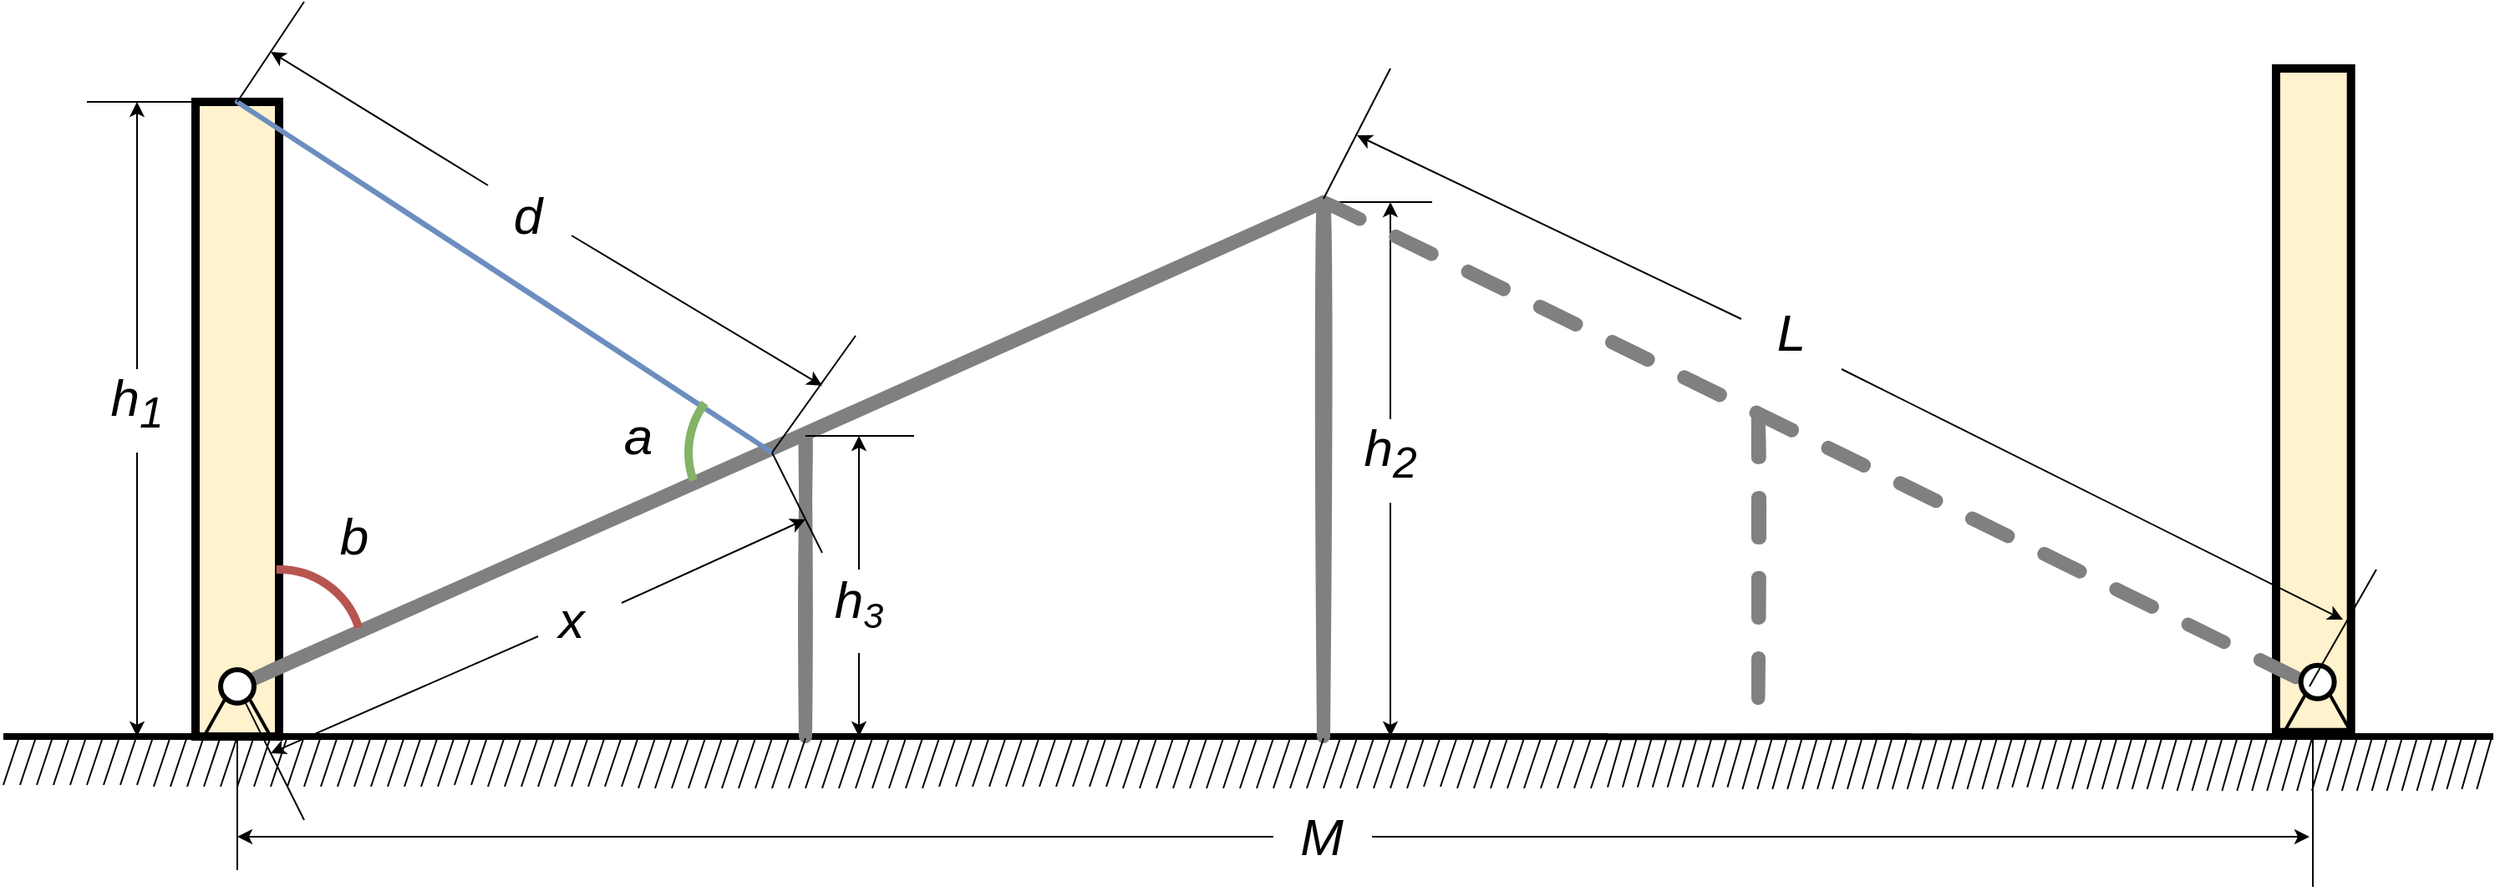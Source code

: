 <mxfile version="13.9.9" type="device"><diagram id="pwxEU2wuWw-PraNQW5fK" name="Page-1"><mxGraphModel dx="2370" dy="2197" grid="1" gridSize="10" guides="1" tooltips="1" connect="1" arrows="1" fold="1" page="1" pageScale="1" pageWidth="1169" pageHeight="827" math="0" shadow="0"><root><mxCell id="0"/><mxCell id="1" parent="0"/><mxCell id="VAo-hOGmI_ByHLq7UXzD-72" value="" style="rounded=0;whiteSpace=wrap;html=1;strokeWidth=5;fillColor=#FFF2CC;" parent="1" vertex="1"><mxGeometry x="165" y="20" width="50" height="380" as="geometry"/></mxCell><mxCell id="VAo-hOGmI_ByHLq7UXzD-3" value="" style="endArrow=none;html=1;strokeWidth=8;sketch=1;curved=1;fillColor=#f8cecc;strokeColor=#808080;" parent="1" source="VAo-hOGmI_ByHLq7UXzD-30" edge="1"><mxGeometry width="50" height="50" relative="1" as="geometry"><mxPoint x="220" y="640" as="sourcePoint"/><mxPoint x="840" y="80" as="targetPoint"/></mxGeometry></mxCell><mxCell id="VAo-hOGmI_ByHLq7UXzD-25" value="M" style="text;html=1;strokeColor=none;fillColor=none;align=center;verticalAlign=middle;whiteSpace=wrap;sketch=1;rounded=1;fontSize=31;fontStyle=2" parent="1" vertex="1"><mxGeometry x="819" y="450" width="40" height="20" as="geometry"/></mxCell><mxCell id="VAo-hOGmI_ByHLq7UXzD-30" value="" style="ellipse;whiteSpace=wrap;html=1;aspect=fixed;strokeWidth=3;" parent="1" vertex="1"><mxGeometry x="180" y="360" width="20" height="20" as="geometry"/></mxCell><mxCell id="VAo-hOGmI_ByHLq7UXzD-31" value="" style="endArrow=none;html=1;strokeWidth=4;" parent="1" edge="1"><mxGeometry x="140" y="360" width="50" height="50" as="geometry"><mxPoint x="50" y="400" as="sourcePoint"/><mxPoint x="1010" y="400" as="targetPoint"/></mxGeometry></mxCell><mxCell id="VAo-hOGmI_ByHLq7UXzD-32" value="" style="endArrow=none;html=1;strokeWidth=2;entryX=0;entryY=1;entryDx=0;entryDy=0;" parent="1" target="VAo-hOGmI_ByHLq7UXzD-30" edge="1"><mxGeometry x="140" y="360" width="50" height="50" as="geometry"><mxPoint x="170" y="400" as="sourcePoint"/><mxPoint x="350" y="410" as="targetPoint"/></mxGeometry></mxCell><mxCell id="VAo-hOGmI_ByHLq7UXzD-33" value="" style="endArrow=none;html=1;strokeWidth=2;entryX=1;entryY=1;entryDx=0;entryDy=0;" parent="1" target="VAo-hOGmI_ByHLq7UXzD-30" edge="1"><mxGeometry x="140" y="360" width="50" height="50" as="geometry"><mxPoint x="210" y="400" as="sourcePoint"/><mxPoint x="192.929" y="387.071" as="targetPoint"/></mxGeometry></mxCell><mxCell id="VAo-hOGmI_ByHLq7UXzD-69" value="" style="endArrow=none;html=1;strokeWidth=8;sketch=1;curved=1;fillColor=#f8cecc;strokeColor=#808080;" parent="1" edge="1"><mxGeometry width="50" height="50" relative="1" as="geometry"><mxPoint x="840" y="80" as="sourcePoint"/><mxPoint x="840" y="400" as="targetPoint"/></mxGeometry></mxCell><mxCell id="VAo-hOGmI_ByHLq7UXzD-71" value="" style="endArrow=none;html=1;strokeWidth=8;sketch=1;curved=1;fillColor=#f8cecc;strokeColor=#808080;" parent="1" edge="1"><mxGeometry width="50" height="50" relative="1" as="geometry"><mxPoint x="530" y="220" as="sourcePoint"/><mxPoint x="530" y="400" as="targetPoint"/></mxGeometry></mxCell><mxCell id="VAo-hOGmI_ByHLq7UXzD-74" value="" style="endArrow=none;html=1;strokeWidth=3;sketch=1;curved=1;fillColor=#dae8fc;strokeColor=#6c8ebf;exitX=0.5;exitY=0;exitDx=0;exitDy=0;" parent="1" source="VAo-hOGmI_ByHLq7UXzD-72" edge="1"><mxGeometry width="50" height="50" relative="1" as="geometry"><mxPoint x="230" y="-10" as="sourcePoint"/><mxPoint x="510" y="230" as="targetPoint"/></mxGeometry></mxCell><mxCell id="VAo-hOGmI_ByHLq7UXzD-106" value="" style="group" parent="1" vertex="1" connectable="0"><mxGeometry x="50" y="399" width="580" height="32" as="geometry"/></mxCell><mxCell id="VAo-hOGmI_ByHLq7UXzD-29" value="" style="endArrow=none;html=1;strokeWidth=1;" parent="VAo-hOGmI_ByHLq7UXzD-106" edge="1"><mxGeometry x="90" y="-39" width="50" height="50" as="geometry"><mxPoint x="170" y="31" as="sourcePoint"/><mxPoint x="180" y="1" as="targetPoint"/></mxGeometry></mxCell><mxCell id="VAo-hOGmI_ByHLq7UXzD-34" value="" style="endArrow=none;html=1;strokeWidth=1;" parent="VAo-hOGmI_ByHLq7UXzD-106" edge="1"><mxGeometry x="90" y="-39" width="50" height="50" as="geometry"><mxPoint x="160" y="31" as="sourcePoint"/><mxPoint x="170" y="1" as="targetPoint"/></mxGeometry></mxCell><mxCell id="VAo-hOGmI_ByHLq7UXzD-35" value="" style="endArrow=none;html=1;strokeWidth=1;" parent="VAo-hOGmI_ByHLq7UXzD-106" edge="1"><mxGeometry x="90" y="-39" width="50" height="50" as="geometry"><mxPoint x="150" y="31" as="sourcePoint"/><mxPoint x="160" y="1" as="targetPoint"/></mxGeometry></mxCell><mxCell id="VAo-hOGmI_ByHLq7UXzD-36" value="" style="endArrow=none;html=1;strokeWidth=1;" parent="VAo-hOGmI_ByHLq7UXzD-106" edge="1"><mxGeometry x="90" y="-39" width="50" height="50" as="geometry"><mxPoint x="140" y="31" as="sourcePoint"/><mxPoint x="150" y="1" as="targetPoint"/></mxGeometry></mxCell><mxCell id="VAo-hOGmI_ByHLq7UXzD-37" value="" style="endArrow=none;html=1;strokeWidth=1;" parent="VAo-hOGmI_ByHLq7UXzD-106" edge="1"><mxGeometry x="90" y="-39" width="50" height="50" as="geometry"><mxPoint x="130" y="31" as="sourcePoint"/><mxPoint x="140" y="1" as="targetPoint"/></mxGeometry></mxCell><mxCell id="VAo-hOGmI_ByHLq7UXzD-38" value="" style="endArrow=none;html=1;strokeWidth=1;" parent="VAo-hOGmI_ByHLq7UXzD-106" edge="1"><mxGeometry x="90" y="-39" width="50" height="50" as="geometry"><mxPoint x="120" y="31" as="sourcePoint"/><mxPoint x="130" y="1" as="targetPoint"/></mxGeometry></mxCell><mxCell id="VAo-hOGmI_ByHLq7UXzD-39" value="" style="endArrow=none;html=1;strokeWidth=1;" parent="VAo-hOGmI_ByHLq7UXzD-106" edge="1"><mxGeometry x="90" y="-39" width="50" height="50" as="geometry"><mxPoint x="110" y="31" as="sourcePoint"/><mxPoint x="120" y="1" as="targetPoint"/></mxGeometry></mxCell><mxCell id="VAo-hOGmI_ByHLq7UXzD-40" value="" style="endArrow=none;html=1;strokeWidth=1;" parent="VAo-hOGmI_ByHLq7UXzD-106" edge="1"><mxGeometry x="90" y="-39" width="50" height="50" as="geometry"><mxPoint x="100" y="31" as="sourcePoint"/><mxPoint x="110" y="1" as="targetPoint"/></mxGeometry></mxCell><mxCell id="VAo-hOGmI_ByHLq7UXzD-41" value="" style="endArrow=none;html=1;strokeWidth=1;" parent="VAo-hOGmI_ByHLq7UXzD-106" edge="1"><mxGeometry x="90" y="-39" width="50" height="50" as="geometry"><mxPoint x="90" y="31" as="sourcePoint"/><mxPoint x="100" y="1" as="targetPoint"/></mxGeometry></mxCell><mxCell id="VAo-hOGmI_ByHLq7UXzD-49" value="" style="endArrow=none;html=1;strokeWidth=1;" parent="VAo-hOGmI_ByHLq7UXzD-106" edge="1"><mxGeometry x="180" y="-39" width="50" height="50" as="geometry"><mxPoint x="260" y="31" as="sourcePoint"/><mxPoint x="270" y="1" as="targetPoint"/></mxGeometry></mxCell><mxCell id="VAo-hOGmI_ByHLq7UXzD-50" value="" style="endArrow=none;html=1;strokeWidth=1;" parent="VAo-hOGmI_ByHLq7UXzD-106" edge="1"><mxGeometry x="180" y="-39" width="50" height="50" as="geometry"><mxPoint x="250" y="31" as="sourcePoint"/><mxPoint x="260" y="1" as="targetPoint"/></mxGeometry></mxCell><mxCell id="VAo-hOGmI_ByHLq7UXzD-51" value="" style="endArrow=none;html=1;strokeWidth=1;" parent="VAo-hOGmI_ByHLq7UXzD-106" edge="1"><mxGeometry x="180" y="-39" width="50" height="50" as="geometry"><mxPoint x="240" y="31" as="sourcePoint"/><mxPoint x="250" y="1" as="targetPoint"/></mxGeometry></mxCell><mxCell id="VAo-hOGmI_ByHLq7UXzD-52" value="" style="endArrow=none;html=1;strokeWidth=1;" parent="VAo-hOGmI_ByHLq7UXzD-106" edge="1"><mxGeometry x="180" y="-39" width="50" height="50" as="geometry"><mxPoint x="230" y="31" as="sourcePoint"/><mxPoint x="240" y="1" as="targetPoint"/></mxGeometry></mxCell><mxCell id="VAo-hOGmI_ByHLq7UXzD-53" value="" style="endArrow=none;html=1;strokeWidth=1;" parent="VAo-hOGmI_ByHLq7UXzD-106" edge="1"><mxGeometry x="180" y="-39" width="50" height="50" as="geometry"><mxPoint x="220" y="31" as="sourcePoint"/><mxPoint x="230" y="1" as="targetPoint"/></mxGeometry></mxCell><mxCell id="VAo-hOGmI_ByHLq7UXzD-54" value="" style="endArrow=none;html=1;strokeWidth=1;" parent="VAo-hOGmI_ByHLq7UXzD-106" edge="1"><mxGeometry x="180" y="-39" width="50" height="50" as="geometry"><mxPoint x="210" y="31" as="sourcePoint"/><mxPoint x="220" y="1" as="targetPoint"/></mxGeometry></mxCell><mxCell id="VAo-hOGmI_ByHLq7UXzD-55" value="" style="endArrow=none;html=1;strokeWidth=1;" parent="VAo-hOGmI_ByHLq7UXzD-106" edge="1"><mxGeometry x="180" y="-39" width="50" height="50" as="geometry"><mxPoint x="200" y="31" as="sourcePoint"/><mxPoint x="210" y="1" as="targetPoint"/></mxGeometry></mxCell><mxCell id="VAo-hOGmI_ByHLq7UXzD-56" value="" style="endArrow=none;html=1;strokeWidth=1;" parent="VAo-hOGmI_ByHLq7UXzD-106" edge="1"><mxGeometry x="180" y="-39" width="50" height="50" as="geometry"><mxPoint x="190" y="31" as="sourcePoint"/><mxPoint x="200" y="1" as="targetPoint"/></mxGeometry></mxCell><mxCell id="VAo-hOGmI_ByHLq7UXzD-57" value="" style="endArrow=none;html=1;strokeWidth=1;" parent="VAo-hOGmI_ByHLq7UXzD-106" edge="1"><mxGeometry x="180" y="-39" width="50" height="50" as="geometry"><mxPoint x="180" y="31" as="sourcePoint"/><mxPoint x="190" y="1" as="targetPoint"/></mxGeometry></mxCell><mxCell id="VAo-hOGmI_ByHLq7UXzD-58" value="" style="endArrow=none;html=1;strokeWidth=1;" parent="VAo-hOGmI_ByHLq7UXzD-106" edge="1"><mxGeometry y="-40" width="50" height="50" as="geometry"><mxPoint x="80" y="30" as="sourcePoint"/><mxPoint x="90" as="targetPoint"/></mxGeometry></mxCell><mxCell id="VAo-hOGmI_ByHLq7UXzD-59" value="" style="endArrow=none;html=1;strokeWidth=1;" parent="VAo-hOGmI_ByHLq7UXzD-106" edge="1"><mxGeometry y="-40" width="50" height="50" as="geometry"><mxPoint x="70" y="30" as="sourcePoint"/><mxPoint x="80" as="targetPoint"/></mxGeometry></mxCell><mxCell id="VAo-hOGmI_ByHLq7UXzD-60" value="" style="endArrow=none;html=1;strokeWidth=1;" parent="VAo-hOGmI_ByHLq7UXzD-106" edge="1"><mxGeometry y="-40" width="50" height="50" as="geometry"><mxPoint x="60" y="30" as="sourcePoint"/><mxPoint x="70" as="targetPoint"/></mxGeometry></mxCell><mxCell id="VAo-hOGmI_ByHLq7UXzD-61" value="" style="endArrow=none;html=1;strokeWidth=1;" parent="VAo-hOGmI_ByHLq7UXzD-106" edge="1"><mxGeometry y="-40" width="50" height="50" as="geometry"><mxPoint x="50" y="30" as="sourcePoint"/><mxPoint x="60" as="targetPoint"/></mxGeometry></mxCell><mxCell id="VAo-hOGmI_ByHLq7UXzD-62" value="" style="endArrow=none;html=1;strokeWidth=1;" parent="VAo-hOGmI_ByHLq7UXzD-106" edge="1"><mxGeometry y="-40" width="50" height="50" as="geometry"><mxPoint x="40" y="30" as="sourcePoint"/><mxPoint x="50" as="targetPoint"/></mxGeometry></mxCell><mxCell id="VAo-hOGmI_ByHLq7UXzD-63" value="" style="endArrow=none;html=1;strokeWidth=1;" parent="VAo-hOGmI_ByHLq7UXzD-106" edge="1"><mxGeometry y="-40" width="50" height="50" as="geometry"><mxPoint x="30" y="30" as="sourcePoint"/><mxPoint x="40" as="targetPoint"/></mxGeometry></mxCell><mxCell id="VAo-hOGmI_ByHLq7UXzD-64" value="" style="endArrow=none;html=1;strokeWidth=1;" parent="VAo-hOGmI_ByHLq7UXzD-106" edge="1"><mxGeometry y="-40" width="50" height="50" as="geometry"><mxPoint x="20" y="30" as="sourcePoint"/><mxPoint x="30" as="targetPoint"/></mxGeometry></mxCell><mxCell id="VAo-hOGmI_ByHLq7UXzD-65" value="" style="endArrow=none;html=1;strokeWidth=1;" parent="VAo-hOGmI_ByHLq7UXzD-106" edge="1"><mxGeometry y="-40" width="50" height="50" as="geometry"><mxPoint x="10" y="30" as="sourcePoint"/><mxPoint x="20" as="targetPoint"/></mxGeometry></mxCell><mxCell id="VAo-hOGmI_ByHLq7UXzD-66" value="" style="endArrow=none;html=1;strokeWidth=1;" parent="VAo-hOGmI_ByHLq7UXzD-106" edge="1"><mxGeometry y="-40" width="50" height="50" as="geometry"><mxPoint y="30" as="sourcePoint"/><mxPoint x="10" as="targetPoint"/></mxGeometry></mxCell><mxCell id="VAo-hOGmI_ByHLq7UXzD-67" value="" style="endArrow=none;html=1;strokeWidth=1;" parent="VAo-hOGmI_ByHLq7UXzD-106" edge="1"><mxGeometry x="200" y="-40" width="50" height="50" as="geometry"><mxPoint x="280" y="30" as="sourcePoint"/><mxPoint x="290" as="targetPoint"/></mxGeometry></mxCell><mxCell id="VAo-hOGmI_ByHLq7UXzD-68" value="" style="endArrow=none;html=1;strokeWidth=1;" parent="VAo-hOGmI_ByHLq7UXzD-106" edge="1"><mxGeometry x="200" y="-40" width="50" height="50" as="geometry"><mxPoint x="270" y="30" as="sourcePoint"/><mxPoint x="280" as="targetPoint"/></mxGeometry></mxCell><mxCell id="VAo-hOGmI_ByHLq7UXzD-77" value="" style="endArrow=none;html=1;strokeWidth=1;" parent="VAo-hOGmI_ByHLq7UXzD-106" edge="1"><mxGeometry x="380" y="-38" width="50" height="50" as="geometry"><mxPoint x="460" y="32" as="sourcePoint"/><mxPoint x="470" y="2" as="targetPoint"/></mxGeometry></mxCell><mxCell id="VAo-hOGmI_ByHLq7UXzD-78" value="" style="endArrow=none;html=1;strokeWidth=1;" parent="VAo-hOGmI_ByHLq7UXzD-106" edge="1"><mxGeometry x="380" y="-38" width="50" height="50" as="geometry"><mxPoint x="450" y="32" as="sourcePoint"/><mxPoint x="460" y="2" as="targetPoint"/></mxGeometry></mxCell><mxCell id="VAo-hOGmI_ByHLq7UXzD-79" value="" style="endArrow=none;html=1;strokeWidth=1;" parent="VAo-hOGmI_ByHLq7UXzD-106" edge="1"><mxGeometry x="380" y="-38" width="50" height="50" as="geometry"><mxPoint x="440" y="32" as="sourcePoint"/><mxPoint x="450" y="2" as="targetPoint"/></mxGeometry></mxCell><mxCell id="VAo-hOGmI_ByHLq7UXzD-80" value="" style="endArrow=none;html=1;strokeWidth=1;" parent="VAo-hOGmI_ByHLq7UXzD-106" edge="1"><mxGeometry x="380" y="-38" width="50" height="50" as="geometry"><mxPoint x="430" y="32" as="sourcePoint"/><mxPoint x="440" y="2" as="targetPoint"/></mxGeometry></mxCell><mxCell id="VAo-hOGmI_ByHLq7UXzD-81" value="" style="endArrow=none;html=1;strokeWidth=1;" parent="VAo-hOGmI_ByHLq7UXzD-106" edge="1"><mxGeometry x="380" y="-38" width="50" height="50" as="geometry"><mxPoint x="420" y="32" as="sourcePoint"/><mxPoint x="430" y="2" as="targetPoint"/></mxGeometry></mxCell><mxCell id="VAo-hOGmI_ByHLq7UXzD-82" value="" style="endArrow=none;html=1;strokeWidth=1;" parent="VAo-hOGmI_ByHLq7UXzD-106" edge="1"><mxGeometry x="380" y="-38" width="50" height="50" as="geometry"><mxPoint x="410" y="32" as="sourcePoint"/><mxPoint x="420" y="2" as="targetPoint"/></mxGeometry></mxCell><mxCell id="VAo-hOGmI_ByHLq7UXzD-83" value="" style="endArrow=none;html=1;strokeWidth=1;" parent="VAo-hOGmI_ByHLq7UXzD-106" edge="1"><mxGeometry x="380" y="-38" width="50" height="50" as="geometry"><mxPoint x="400" y="32" as="sourcePoint"/><mxPoint x="410" y="2" as="targetPoint"/></mxGeometry></mxCell><mxCell id="VAo-hOGmI_ByHLq7UXzD-84" value="" style="endArrow=none;html=1;strokeWidth=1;" parent="VAo-hOGmI_ByHLq7UXzD-106" edge="1"><mxGeometry x="380" y="-38" width="50" height="50" as="geometry"><mxPoint x="390" y="32" as="sourcePoint"/><mxPoint x="400" y="2" as="targetPoint"/></mxGeometry></mxCell><mxCell id="VAo-hOGmI_ByHLq7UXzD-85" value="" style="endArrow=none;html=1;strokeWidth=1;" parent="VAo-hOGmI_ByHLq7UXzD-106" edge="1"><mxGeometry x="380" y="-38" width="50" height="50" as="geometry"><mxPoint x="380" y="32" as="sourcePoint"/><mxPoint x="390" y="2" as="targetPoint"/></mxGeometry></mxCell><mxCell id="VAo-hOGmI_ByHLq7UXzD-86" value="" style="endArrow=none;html=1;strokeWidth=1;" parent="VAo-hOGmI_ByHLq7UXzD-106" edge="1"><mxGeometry x="470" y="-38" width="50" height="50" as="geometry"><mxPoint x="550" y="32" as="sourcePoint"/><mxPoint x="560" y="2" as="targetPoint"/></mxGeometry></mxCell><mxCell id="VAo-hOGmI_ByHLq7UXzD-87" value="" style="endArrow=none;html=1;strokeWidth=1;" parent="VAo-hOGmI_ByHLq7UXzD-106" edge="1"><mxGeometry x="470" y="-38" width="50" height="50" as="geometry"><mxPoint x="540" y="32" as="sourcePoint"/><mxPoint x="550" y="2" as="targetPoint"/></mxGeometry></mxCell><mxCell id="VAo-hOGmI_ByHLq7UXzD-88" value="" style="endArrow=none;html=1;strokeWidth=1;" parent="VAo-hOGmI_ByHLq7UXzD-106" edge="1"><mxGeometry x="470" y="-38" width="50" height="50" as="geometry"><mxPoint x="530" y="32" as="sourcePoint"/><mxPoint x="540" y="2" as="targetPoint"/></mxGeometry></mxCell><mxCell id="VAo-hOGmI_ByHLq7UXzD-89" value="" style="endArrow=none;html=1;strokeWidth=1;" parent="VAo-hOGmI_ByHLq7UXzD-106" edge="1"><mxGeometry x="470" y="-38" width="50" height="50" as="geometry"><mxPoint x="520" y="32" as="sourcePoint"/><mxPoint x="530" y="2" as="targetPoint"/></mxGeometry></mxCell><mxCell id="VAo-hOGmI_ByHLq7UXzD-90" value="" style="endArrow=none;html=1;strokeWidth=1;" parent="VAo-hOGmI_ByHLq7UXzD-106" edge="1"><mxGeometry x="470" y="-38" width="50" height="50" as="geometry"><mxPoint x="510" y="32" as="sourcePoint"/><mxPoint x="520" y="2" as="targetPoint"/></mxGeometry></mxCell><mxCell id="VAo-hOGmI_ByHLq7UXzD-91" value="" style="endArrow=none;html=1;strokeWidth=1;" parent="VAo-hOGmI_ByHLq7UXzD-106" edge="1"><mxGeometry x="470" y="-38" width="50" height="50" as="geometry"><mxPoint x="500" y="32" as="sourcePoint"/><mxPoint x="510" y="2" as="targetPoint"/></mxGeometry></mxCell><mxCell id="VAo-hOGmI_ByHLq7UXzD-92" value="" style="endArrow=none;html=1;strokeWidth=1;" parent="VAo-hOGmI_ByHLq7UXzD-106" edge="1"><mxGeometry x="470" y="-38" width="50" height="50" as="geometry"><mxPoint x="490" y="32" as="sourcePoint"/><mxPoint x="500" y="2" as="targetPoint"/></mxGeometry></mxCell><mxCell id="VAo-hOGmI_ByHLq7UXzD-93" value="" style="endArrow=none;html=1;strokeWidth=1;" parent="VAo-hOGmI_ByHLq7UXzD-106" edge="1"><mxGeometry x="470" y="-38" width="50" height="50" as="geometry"><mxPoint x="480" y="32" as="sourcePoint"/><mxPoint x="490" y="2" as="targetPoint"/></mxGeometry></mxCell><mxCell id="VAo-hOGmI_ByHLq7UXzD-94" value="" style="endArrow=none;html=1;strokeWidth=1;" parent="VAo-hOGmI_ByHLq7UXzD-106" edge="1"><mxGeometry x="470" y="-38" width="50" height="50" as="geometry"><mxPoint x="470" y="32" as="sourcePoint"/><mxPoint x="480" y="2" as="targetPoint"/></mxGeometry></mxCell><mxCell id="VAo-hOGmI_ByHLq7UXzD-95" value="" style="endArrow=none;html=1;strokeWidth=1;" parent="VAo-hOGmI_ByHLq7UXzD-106" edge="1"><mxGeometry x="290" y="-39" width="50" height="50" as="geometry"><mxPoint x="370" y="31" as="sourcePoint"/><mxPoint x="380" y="1" as="targetPoint"/></mxGeometry></mxCell><mxCell id="VAo-hOGmI_ByHLq7UXzD-96" value="" style="endArrow=none;html=1;strokeWidth=1;" parent="VAo-hOGmI_ByHLq7UXzD-106" edge="1"><mxGeometry x="290" y="-39" width="50" height="50" as="geometry"><mxPoint x="360" y="31" as="sourcePoint"/><mxPoint x="370" y="1" as="targetPoint"/></mxGeometry></mxCell><mxCell id="VAo-hOGmI_ByHLq7UXzD-97" value="" style="endArrow=none;html=1;strokeWidth=1;" parent="VAo-hOGmI_ByHLq7UXzD-106" edge="1"><mxGeometry x="290" y="-39" width="50" height="50" as="geometry"><mxPoint x="350" y="31" as="sourcePoint"/><mxPoint x="360" y="1" as="targetPoint"/></mxGeometry></mxCell><mxCell id="VAo-hOGmI_ByHLq7UXzD-98" value="" style="endArrow=none;html=1;strokeWidth=1;" parent="VAo-hOGmI_ByHLq7UXzD-106" edge="1"><mxGeometry x="290" y="-39" width="50" height="50" as="geometry"><mxPoint x="340" y="31" as="sourcePoint"/><mxPoint x="350" y="1" as="targetPoint"/></mxGeometry></mxCell><mxCell id="VAo-hOGmI_ByHLq7UXzD-99" value="" style="endArrow=none;html=1;strokeWidth=1;" parent="VAo-hOGmI_ByHLq7UXzD-106" edge="1"><mxGeometry x="290" y="-39" width="50" height="50" as="geometry"><mxPoint x="330" y="31" as="sourcePoint"/><mxPoint x="340" y="1" as="targetPoint"/></mxGeometry></mxCell><mxCell id="VAo-hOGmI_ByHLq7UXzD-100" value="" style="endArrow=none;html=1;strokeWidth=1;" parent="VAo-hOGmI_ByHLq7UXzD-106" edge="1"><mxGeometry x="290" y="-39" width="50" height="50" as="geometry"><mxPoint x="320" y="31" as="sourcePoint"/><mxPoint x="330" y="1" as="targetPoint"/></mxGeometry></mxCell><mxCell id="VAo-hOGmI_ByHLq7UXzD-101" value="" style="endArrow=none;html=1;strokeWidth=1;" parent="VAo-hOGmI_ByHLq7UXzD-106" edge="1"><mxGeometry x="290" y="-39" width="50" height="50" as="geometry"><mxPoint x="310" y="31" as="sourcePoint"/><mxPoint x="320" y="1" as="targetPoint"/></mxGeometry></mxCell><mxCell id="VAo-hOGmI_ByHLq7UXzD-102" value="" style="endArrow=none;html=1;strokeWidth=1;" parent="VAo-hOGmI_ByHLq7UXzD-106" edge="1"><mxGeometry x="290" y="-39" width="50" height="50" as="geometry"><mxPoint x="300" y="31" as="sourcePoint"/><mxPoint x="310" y="1" as="targetPoint"/></mxGeometry></mxCell><mxCell id="VAo-hOGmI_ByHLq7UXzD-103" value="" style="endArrow=none;html=1;strokeWidth=1;" parent="VAo-hOGmI_ByHLq7UXzD-106" edge="1"><mxGeometry x="290" y="-39" width="50" height="50" as="geometry"><mxPoint x="290" y="31" as="sourcePoint"/><mxPoint x="300" y="1" as="targetPoint"/></mxGeometry></mxCell><mxCell id="VAo-hOGmI_ByHLq7UXzD-104" value="" style="endArrow=none;html=1;strokeWidth=1;" parent="VAo-hOGmI_ByHLq7UXzD-106" edge="1"><mxGeometry x="490" y="-39" width="50" height="50" as="geometry"><mxPoint x="570" y="31" as="sourcePoint"/><mxPoint x="580" y="1" as="targetPoint"/></mxGeometry></mxCell><mxCell id="VAo-hOGmI_ByHLq7UXzD-105" value="" style="endArrow=none;html=1;strokeWidth=1;" parent="VAo-hOGmI_ByHLq7UXzD-106" edge="1"><mxGeometry x="490" y="-39" width="50" height="50" as="geometry"><mxPoint x="560" y="31" as="sourcePoint"/><mxPoint x="570" y="1" as="targetPoint"/></mxGeometry></mxCell><mxCell id="VAo-hOGmI_ByHLq7UXzD-108" value="" style="endArrow=none;html=1;strokeWidth=1;" parent="1" edge="1"><mxGeometry x="720" y="361" width="50" height="50" as="geometry"><mxPoint x="800" y="431" as="sourcePoint"/><mxPoint x="810" y="401" as="targetPoint"/></mxGeometry></mxCell><mxCell id="VAo-hOGmI_ByHLq7UXzD-109" value="" style="endArrow=none;html=1;strokeWidth=1;" parent="1" edge="1"><mxGeometry x="720" y="361" width="50" height="50" as="geometry"><mxPoint x="790" y="431" as="sourcePoint"/><mxPoint x="800" y="401" as="targetPoint"/></mxGeometry></mxCell><mxCell id="VAo-hOGmI_ByHLq7UXzD-110" value="" style="endArrow=none;html=1;strokeWidth=1;" parent="1" edge="1"><mxGeometry x="720" y="361" width="50" height="50" as="geometry"><mxPoint x="780" y="431" as="sourcePoint"/><mxPoint x="790" y="401" as="targetPoint"/></mxGeometry></mxCell><mxCell id="VAo-hOGmI_ByHLq7UXzD-111" value="" style="endArrow=none;html=1;strokeWidth=1;" parent="1" edge="1"><mxGeometry x="720" y="361" width="50" height="50" as="geometry"><mxPoint x="770" y="431" as="sourcePoint"/><mxPoint x="780" y="401" as="targetPoint"/></mxGeometry></mxCell><mxCell id="VAo-hOGmI_ByHLq7UXzD-112" value="" style="endArrow=none;html=1;strokeWidth=1;" parent="1" edge="1"><mxGeometry x="720" y="361" width="50" height="50" as="geometry"><mxPoint x="760" y="431" as="sourcePoint"/><mxPoint x="770" y="401" as="targetPoint"/></mxGeometry></mxCell><mxCell id="VAo-hOGmI_ByHLq7UXzD-113" value="" style="endArrow=none;html=1;strokeWidth=1;" parent="1" edge="1"><mxGeometry x="720" y="361" width="50" height="50" as="geometry"><mxPoint x="750" y="431" as="sourcePoint"/><mxPoint x="760" y="401" as="targetPoint"/></mxGeometry></mxCell><mxCell id="VAo-hOGmI_ByHLq7UXzD-114" value="" style="endArrow=none;html=1;strokeWidth=1;" parent="1" edge="1"><mxGeometry x="720" y="361" width="50" height="50" as="geometry"><mxPoint x="740" y="431" as="sourcePoint"/><mxPoint x="750" y="401" as="targetPoint"/></mxGeometry></mxCell><mxCell id="VAo-hOGmI_ByHLq7UXzD-115" value="" style="endArrow=none;html=1;strokeWidth=1;" parent="1" edge="1"><mxGeometry x="720" y="361" width="50" height="50" as="geometry"><mxPoint x="730" y="431" as="sourcePoint"/><mxPoint x="740" y="401" as="targetPoint"/></mxGeometry></mxCell><mxCell id="VAo-hOGmI_ByHLq7UXzD-116" value="" style="endArrow=none;html=1;strokeWidth=1;" parent="1" edge="1"><mxGeometry x="720" y="361" width="50" height="50" as="geometry"><mxPoint x="720" y="431" as="sourcePoint"/><mxPoint x="730" y="401" as="targetPoint"/></mxGeometry></mxCell><mxCell id="VAo-hOGmI_ByHLq7UXzD-117" value="" style="endArrow=none;html=1;strokeWidth=1;" parent="1" edge="1"><mxGeometry x="810" y="361" width="50" height="50" as="geometry"><mxPoint x="890" y="431" as="sourcePoint"/><mxPoint x="900" y="401" as="targetPoint"/></mxGeometry></mxCell><mxCell id="VAo-hOGmI_ByHLq7UXzD-118" value="" style="endArrow=none;html=1;strokeWidth=1;" parent="1" edge="1"><mxGeometry x="810" y="361" width="50" height="50" as="geometry"><mxPoint x="880" y="431" as="sourcePoint"/><mxPoint x="890" y="401" as="targetPoint"/></mxGeometry></mxCell><mxCell id="VAo-hOGmI_ByHLq7UXzD-119" value="" style="endArrow=none;html=1;strokeWidth=1;" parent="1" edge="1"><mxGeometry x="810" y="361" width="50" height="50" as="geometry"><mxPoint x="870" y="431" as="sourcePoint"/><mxPoint x="880" y="401" as="targetPoint"/></mxGeometry></mxCell><mxCell id="VAo-hOGmI_ByHLq7UXzD-120" value="" style="endArrow=none;html=1;strokeWidth=1;" parent="1" edge="1"><mxGeometry x="810" y="361" width="50" height="50" as="geometry"><mxPoint x="860" y="431" as="sourcePoint"/><mxPoint x="870" y="401" as="targetPoint"/></mxGeometry></mxCell><mxCell id="VAo-hOGmI_ByHLq7UXzD-121" value="" style="endArrow=none;html=1;strokeWidth=1;" parent="1" edge="1"><mxGeometry x="810" y="361" width="50" height="50" as="geometry"><mxPoint x="850" y="431" as="sourcePoint"/><mxPoint x="860" y="401" as="targetPoint"/></mxGeometry></mxCell><mxCell id="VAo-hOGmI_ByHLq7UXzD-122" value="" style="endArrow=none;html=1;strokeWidth=1;" parent="1" edge="1"><mxGeometry x="810" y="361" width="50" height="50" as="geometry"><mxPoint x="840" y="431" as="sourcePoint"/><mxPoint x="850" y="401" as="targetPoint"/></mxGeometry></mxCell><mxCell id="VAo-hOGmI_ByHLq7UXzD-123" value="" style="endArrow=none;html=1;strokeWidth=1;" parent="1" edge="1"><mxGeometry x="810" y="361" width="50" height="50" as="geometry"><mxPoint x="830" y="431" as="sourcePoint"/><mxPoint x="840" y="401" as="targetPoint"/></mxGeometry></mxCell><mxCell id="VAo-hOGmI_ByHLq7UXzD-124" value="" style="endArrow=none;html=1;strokeWidth=1;" parent="1" edge="1"><mxGeometry x="810" y="361" width="50" height="50" as="geometry"><mxPoint x="820" y="431" as="sourcePoint"/><mxPoint x="830" y="401" as="targetPoint"/></mxGeometry></mxCell><mxCell id="VAo-hOGmI_ByHLq7UXzD-125" value="" style="endArrow=none;html=1;strokeWidth=1;" parent="1" edge="1"><mxGeometry x="810" y="361" width="50" height="50" as="geometry"><mxPoint x="810" y="431" as="sourcePoint"/><mxPoint x="820" y="401" as="targetPoint"/></mxGeometry></mxCell><mxCell id="VAo-hOGmI_ByHLq7UXzD-126" value="" style="endArrow=none;html=1;strokeWidth=1;" parent="1" edge="1"><mxGeometry x="630" y="360" width="50" height="50" as="geometry"><mxPoint x="710" y="430" as="sourcePoint"/><mxPoint x="720" y="400" as="targetPoint"/></mxGeometry></mxCell><mxCell id="VAo-hOGmI_ByHLq7UXzD-127" value="" style="endArrow=none;html=1;strokeWidth=1;" parent="1" edge="1"><mxGeometry x="630" y="360" width="50" height="50" as="geometry"><mxPoint x="700" y="430" as="sourcePoint"/><mxPoint x="710" y="400" as="targetPoint"/></mxGeometry></mxCell><mxCell id="VAo-hOGmI_ByHLq7UXzD-128" value="" style="endArrow=none;html=1;strokeWidth=1;" parent="1" edge="1"><mxGeometry x="630" y="360" width="50" height="50" as="geometry"><mxPoint x="690" y="430" as="sourcePoint"/><mxPoint x="700" y="400" as="targetPoint"/></mxGeometry></mxCell><mxCell id="VAo-hOGmI_ByHLq7UXzD-129" value="" style="endArrow=none;html=1;strokeWidth=1;" parent="1" edge="1"><mxGeometry x="630" y="360" width="50" height="50" as="geometry"><mxPoint x="680" y="430" as="sourcePoint"/><mxPoint x="690" y="400" as="targetPoint"/></mxGeometry></mxCell><mxCell id="VAo-hOGmI_ByHLq7UXzD-130" value="" style="endArrow=none;html=1;strokeWidth=1;" parent="1" edge="1"><mxGeometry x="630" y="360" width="50" height="50" as="geometry"><mxPoint x="670" y="430" as="sourcePoint"/><mxPoint x="680" y="400" as="targetPoint"/></mxGeometry></mxCell><mxCell id="VAo-hOGmI_ByHLq7UXzD-131" value="" style="endArrow=none;html=1;strokeWidth=1;" parent="1" edge="1"><mxGeometry x="630" y="360" width="50" height="50" as="geometry"><mxPoint x="660" y="430" as="sourcePoint"/><mxPoint x="670" y="400" as="targetPoint"/></mxGeometry></mxCell><mxCell id="VAo-hOGmI_ByHLq7UXzD-132" value="" style="endArrow=none;html=1;strokeWidth=1;" parent="1" edge="1"><mxGeometry x="630" y="360" width="50" height="50" as="geometry"><mxPoint x="650" y="430" as="sourcePoint"/><mxPoint x="660" y="400" as="targetPoint"/></mxGeometry></mxCell><mxCell id="VAo-hOGmI_ByHLq7UXzD-133" value="" style="endArrow=none;html=1;strokeWidth=1;" parent="1" edge="1"><mxGeometry x="630" y="360" width="50" height="50" as="geometry"><mxPoint x="640" y="430" as="sourcePoint"/><mxPoint x="650" y="400" as="targetPoint"/></mxGeometry></mxCell><mxCell id="VAo-hOGmI_ByHLq7UXzD-134" value="" style="endArrow=none;html=1;strokeWidth=1;" parent="1" edge="1"><mxGeometry x="630" y="360" width="50" height="50" as="geometry"><mxPoint x="630" y="430" as="sourcePoint"/><mxPoint x="640" y="400" as="targetPoint"/></mxGeometry></mxCell><mxCell id="VAo-hOGmI_ByHLq7UXzD-135" value="" style="endArrow=none;html=1;strokeWidth=1;" parent="1" edge="1"><mxGeometry x="830" y="360" width="50" height="50" as="geometry"><mxPoint x="910" y="430" as="sourcePoint"/><mxPoint x="920" y="400" as="targetPoint"/></mxGeometry></mxCell><mxCell id="VAo-hOGmI_ByHLq7UXzD-136" value="" style="endArrow=none;html=1;strokeWidth=1;" parent="1" edge="1"><mxGeometry x="830" y="360" width="50" height="50" as="geometry"><mxPoint x="900" y="430" as="sourcePoint"/><mxPoint x="910" y="400" as="targetPoint"/></mxGeometry></mxCell><mxCell id="VAo-hOGmI_ByHLq7UXzD-155" value="" style="endArrow=none;html=1;strokeWidth=1;" parent="1" edge="1"><mxGeometry x="920" y="361" width="50" height="50" as="geometry"><mxPoint x="1000" y="431" as="sourcePoint"/><mxPoint x="1010" y="401" as="targetPoint"/></mxGeometry></mxCell><mxCell id="VAo-hOGmI_ByHLq7UXzD-156" value="" style="endArrow=none;html=1;strokeWidth=1;" parent="1" edge="1"><mxGeometry x="920" y="361" width="50" height="50" as="geometry"><mxPoint x="990" y="431" as="sourcePoint"/><mxPoint x="1000" y="401" as="targetPoint"/></mxGeometry></mxCell><mxCell id="VAo-hOGmI_ByHLq7UXzD-157" value="" style="endArrow=none;html=1;strokeWidth=1;" parent="1" edge="1"><mxGeometry x="920" y="361" width="50" height="50" as="geometry"><mxPoint x="980" y="431" as="sourcePoint"/><mxPoint x="990" y="401" as="targetPoint"/></mxGeometry></mxCell><mxCell id="VAo-hOGmI_ByHLq7UXzD-158" value="" style="endArrow=none;html=1;strokeWidth=1;" parent="1" edge="1"><mxGeometry x="920" y="361" width="50" height="50" as="geometry"><mxPoint x="970" y="431" as="sourcePoint"/><mxPoint x="980" y="401" as="targetPoint"/></mxGeometry></mxCell><mxCell id="VAo-hOGmI_ByHLq7UXzD-159" value="" style="endArrow=none;html=1;strokeWidth=1;" parent="1" edge="1"><mxGeometry x="920" y="361" width="50" height="50" as="geometry"><mxPoint x="960" y="431" as="sourcePoint"/><mxPoint x="970" y="401" as="targetPoint"/></mxGeometry></mxCell><mxCell id="VAo-hOGmI_ByHLq7UXzD-160" value="" style="endArrow=none;html=1;strokeWidth=1;" parent="1" edge="1"><mxGeometry x="920" y="361" width="50" height="50" as="geometry"><mxPoint x="950" y="431" as="sourcePoint"/><mxPoint x="960" y="401" as="targetPoint"/></mxGeometry></mxCell><mxCell id="VAo-hOGmI_ByHLq7UXzD-161" value="" style="endArrow=none;html=1;strokeWidth=1;" parent="1" edge="1"><mxGeometry x="920" y="361" width="50" height="50" as="geometry"><mxPoint x="940" y="431" as="sourcePoint"/><mxPoint x="950" y="401" as="targetPoint"/></mxGeometry></mxCell><mxCell id="VAo-hOGmI_ByHLq7UXzD-162" value="" style="endArrow=none;html=1;strokeWidth=1;" parent="1" edge="1"><mxGeometry x="920" y="361" width="50" height="50" as="geometry"><mxPoint x="930" y="431" as="sourcePoint"/><mxPoint x="940" y="401" as="targetPoint"/></mxGeometry></mxCell><mxCell id="VAo-hOGmI_ByHLq7UXzD-163" value="" style="endArrow=none;html=1;strokeWidth=1;" parent="1" edge="1"><mxGeometry x="920" y="361" width="50" height="50" as="geometry"><mxPoint x="920" y="431" as="sourcePoint"/><mxPoint x="930" y="401" as="targetPoint"/></mxGeometry></mxCell><mxCell id="VAo-hOGmI_ByHLq7UXzD-166" value="" style="verticalLabelPosition=bottom;verticalAlign=top;html=1;shape=mxgraph.basic.arc;startAngle=0.696;endAngle=0.851;strokeWidth=5;fillColor=#d5e8d4;strokeColor=#82b366;" parent="1" vertex="1"><mxGeometry x="460" y="180" width="100" height="100" as="geometry"/></mxCell><mxCell id="VAo-hOGmI_ByHLq7UXzD-167" value="" style="verticalLabelPosition=bottom;verticalAlign=top;html=1;shape=mxgraph.basic.arc;startAngle=0.495;endAngle=0.701;strokeWidth=5;rotation=-180;strokeColor=#b85450;fillColor=#f8cecc;" parent="1" vertex="1"><mxGeometry x="165" y="300" width="100" height="100" as="geometry"/></mxCell><mxCell id="VAo-hOGmI_ByHLq7UXzD-168" value="" style="endArrow=none;html=1;strokeWidth=1;exitX=0;exitY=0;exitDx=0;exitDy=0;" parent="1" source="VAo-hOGmI_ByHLq7UXzD-72" edge="1"><mxGeometry width="50" height="50" relative="1" as="geometry"><mxPoint x="420" y="230" as="sourcePoint"/><mxPoint x="100" y="20" as="targetPoint"/></mxGeometry></mxCell><mxCell id="VAo-hOGmI_ByHLq7UXzD-169" value="" style="endArrow=none;html=1;strokeWidth=1;exitX=0;exitY=0;exitDx=0;exitDy=0;" parent="1" edge="1"><mxGeometry width="50" height="50" relative="1" as="geometry"><mxPoint x="905" y="80.0" as="sourcePoint"/><mxPoint x="840" y="80" as="targetPoint"/></mxGeometry></mxCell><mxCell id="VAo-hOGmI_ByHLq7UXzD-170" value="" style="endArrow=classic;html=1;strokeWidth=1;" parent="1" edge="1"><mxGeometry width="50" height="50" relative="1" as="geometry"><mxPoint x="130" y="180" as="sourcePoint"/><mxPoint x="130" y="20" as="targetPoint"/></mxGeometry></mxCell><mxCell id="VAo-hOGmI_ByHLq7UXzD-171" value="" style="endArrow=classic;html=1;strokeWidth=1;" parent="1" edge="1"><mxGeometry width="50" height="50" relative="1" as="geometry"><mxPoint x="130" y="230" as="sourcePoint"/><mxPoint x="130" y="400" as="targetPoint"/></mxGeometry></mxCell><mxCell id="VAo-hOGmI_ByHLq7UXzD-172" value="" style="endArrow=classic;html=1;strokeWidth=1;" parent="1" edge="1"><mxGeometry width="50" height="50" relative="1" as="geometry"><mxPoint x="880" y="210" as="sourcePoint"/><mxPoint x="880" y="80" as="targetPoint"/></mxGeometry></mxCell><mxCell id="VAo-hOGmI_ByHLq7UXzD-173" value="" style="endArrow=classic;html=1;strokeWidth=1;" parent="1" edge="1"><mxGeometry width="50" height="50" relative="1" as="geometry"><mxPoint x="880" y="260" as="sourcePoint"/><mxPoint x="880" y="400" as="targetPoint"/></mxGeometry></mxCell><mxCell id="VAo-hOGmI_ByHLq7UXzD-174" value="" style="endArrow=none;html=1;strokeWidth=1;" parent="1" edge="1"><mxGeometry width="50" height="50" relative="1" as="geometry"><mxPoint x="190" y="20" as="sourcePoint"/><mxPoint x="230" y="-40" as="targetPoint"/></mxGeometry></mxCell><mxCell id="VAo-hOGmI_ByHLq7UXzD-175" value="" style="endArrow=none;html=1;strokeWidth=1;" parent="1" edge="1"><mxGeometry width="50" height="50" relative="1" as="geometry"><mxPoint x="510" y="230.0" as="sourcePoint"/><mxPoint x="560" y="160" as="targetPoint"/></mxGeometry></mxCell><mxCell id="VAo-hOGmI_ByHLq7UXzD-176" value="" style="endArrow=classic;html=1;strokeWidth=1;" parent="1" edge="1"><mxGeometry width="50" height="50" relative="1" as="geometry"><mxPoint x="340" y="70" as="sourcePoint"/><mxPoint x="210" y="-10" as="targetPoint"/></mxGeometry></mxCell><mxCell id="VAo-hOGmI_ByHLq7UXzD-177" value="" style="endArrow=classic;html=1;strokeWidth=1;" parent="1" edge="1"><mxGeometry width="50" height="50" relative="1" as="geometry"><mxPoint x="390" y="100" as="sourcePoint"/><mxPoint x="540" y="190" as="targetPoint"/></mxGeometry></mxCell><mxCell id="VAo-hOGmI_ByHLq7UXzD-178" value="" style="endArrow=none;html=1;strokeWidth=1;" parent="1" edge="1"><mxGeometry width="50" height="50" relative="1" as="geometry"><mxPoint x="190" y="400" as="sourcePoint"/><mxPoint x="190" y="480" as="targetPoint"/></mxGeometry></mxCell><mxCell id="VAo-hOGmI_ByHLq7UXzD-179" value="" style="endArrow=none;html=1;strokeWidth=1;" parent="1" edge="1"><mxGeometry width="50" height="50" relative="1" as="geometry"><mxPoint x="1432.01" y="400.0" as="sourcePoint"/><mxPoint x="1432.01" y="490" as="targetPoint"/></mxGeometry></mxCell><mxCell id="VAo-hOGmI_ByHLq7UXzD-180" value="" style="endArrow=classic;html=1;strokeWidth=1;" parent="1" edge="1"><mxGeometry width="50" height="50" relative="1" as="geometry"><mxPoint x="869" y="460" as="sourcePoint"/><mxPoint x="1430" y="460" as="targetPoint"/></mxGeometry></mxCell><mxCell id="VAo-hOGmI_ByHLq7UXzD-181" value="" style="endArrow=classic;html=1;strokeWidth=1;" parent="1" edge="1"><mxGeometry width="50" height="50" relative="1" as="geometry"><mxPoint x="810" y="460" as="sourcePoint"/><mxPoint x="190" y="460" as="targetPoint"/></mxGeometry></mxCell><mxCell id="VAo-hOGmI_ByHLq7UXzD-182" value="" style="endArrow=none;html=1;strokeWidth=1;" parent="1" target="VAo-hOGmI_ByHLq7UXzD-30" edge="1"><mxGeometry width="50" height="50" relative="1" as="geometry"><mxPoint x="230" y="450" as="sourcePoint"/><mxPoint x="240" y="-30" as="targetPoint"/></mxGeometry></mxCell><mxCell id="VAo-hOGmI_ByHLq7UXzD-183" value="" style="endArrow=none;html=1;strokeWidth=1;" parent="1" edge="1"><mxGeometry width="50" height="50" relative="1" as="geometry"><mxPoint x="540" y="290" as="sourcePoint"/><mxPoint x="509.997" y="229.995" as="targetPoint"/></mxGeometry></mxCell><mxCell id="VAo-hOGmI_ByHLq7UXzD-184" value="" style="endArrow=classic;html=1;strokeWidth=1;" parent="1" edge="1"><mxGeometry width="50" height="50" relative="1" as="geometry"><mxPoint x="420" y="320" as="sourcePoint"/><mxPoint x="530" y="270" as="targetPoint"/></mxGeometry></mxCell><mxCell id="VAo-hOGmI_ByHLq7UXzD-185" value="" style="endArrow=classic;html=1;strokeWidth=1;" parent="1" edge="1"><mxGeometry width="50" height="50" relative="1" as="geometry"><mxPoint x="370" y="340" as="sourcePoint"/><mxPoint x="210" y="410" as="targetPoint"/></mxGeometry></mxCell><mxCell id="VAo-hOGmI_ByHLq7UXzD-186" value="&lt;span style=&quot;font-size: 31px&quot;&gt;h&lt;sub&gt;1&lt;/sub&gt;&lt;/span&gt;" style="text;html=1;strokeColor=none;fillColor=none;align=center;verticalAlign=middle;whiteSpace=wrap;sketch=1;rounded=1;fontStyle=2;fontSize=31;" parent="1" vertex="1"><mxGeometry x="110" y="190" width="40" height="20" as="geometry"/></mxCell><mxCell id="VAo-hOGmI_ByHLq7UXzD-187" value="d" style="text;html=1;strokeColor=none;fillColor=none;align=center;verticalAlign=middle;whiteSpace=wrap;sketch=1;rounded=1;fontStyle=2;fontSize=31;" parent="1" vertex="1"><mxGeometry x="344" y="78" width="40" height="20" as="geometry"/></mxCell><mxCell id="VAo-hOGmI_ByHLq7UXzD-188" value="&lt;span style=&quot;font-size: 31px;&quot;&gt;x&lt;/span&gt;" style="text;html=1;strokeColor=none;fillColor=none;align=center;verticalAlign=middle;whiteSpace=wrap;sketch=1;rounded=1;fontStyle=2;fontSize=31;" parent="1" vertex="1"><mxGeometry x="370" y="320" width="40" height="20" as="geometry"/></mxCell><mxCell id="VAo-hOGmI_ByHLq7UXzD-189" value="h&lt;sub&gt;2&lt;/sub&gt;" style="text;html=1;strokeColor=none;fillColor=none;align=center;verticalAlign=middle;whiteSpace=wrap;sketch=1;rounded=1;fontSize=31;fontStyle=2" parent="1" vertex="1"><mxGeometry x="860" y="220" width="40" height="20" as="geometry"/></mxCell><mxCell id="VAo-hOGmI_ByHLq7UXzD-190" value="&lt;span style=&quot;font-size: 31px;&quot;&gt;a&lt;/span&gt;" style="text;html=1;strokeColor=none;fillColor=none;align=center;verticalAlign=middle;whiteSpace=wrap;sketch=1;rounded=1;fontStyle=2;fontSize=31;" parent="1" vertex="1"><mxGeometry x="410" y="210" width="40" height="20" as="geometry"/></mxCell><mxCell id="VAo-hOGmI_ByHLq7UXzD-191" value="&lt;span style=&quot;font-size: 31px;&quot;&gt;b&lt;/span&gt;" style="text;html=1;align=center;verticalAlign=middle;whiteSpace=wrap;sketch=1;rounded=1;fontSize=31;fontStyle=2" parent="1" vertex="1"><mxGeometry x="240" y="270" width="40" height="20" as="geometry"/></mxCell><mxCell id="VAo-hOGmI_ByHLq7UXzD-192" value="" style="endArrow=none;html=1;strokeWidth=1;exitX=0;exitY=0;exitDx=0;exitDy=0;" parent="1" edge="1"><mxGeometry width="50" height="50" relative="1" as="geometry"><mxPoint x="595" y="220.0" as="sourcePoint"/><mxPoint x="530" y="220" as="targetPoint"/></mxGeometry></mxCell><mxCell id="VAo-hOGmI_ByHLq7UXzD-193" value="" style="endArrow=classic;html=1;strokeWidth=1;" parent="1" edge="1"><mxGeometry width="50" height="50" relative="1" as="geometry"><mxPoint x="562" y="300" as="sourcePoint"/><mxPoint x="562" y="220" as="targetPoint"/></mxGeometry></mxCell><mxCell id="VAo-hOGmI_ByHLq7UXzD-194" value="" style="endArrow=classic;html=1;strokeWidth=1;" parent="1" edge="1"><mxGeometry width="50" height="50" relative="1" as="geometry"><mxPoint x="562" y="350" as="sourcePoint"/><mxPoint x="562" y="400" as="targetPoint"/></mxGeometry></mxCell><mxCell id="VAo-hOGmI_ByHLq7UXzD-195" value="h&lt;span style=&quot;font-size: 25.833px&quot;&gt;&lt;sub&gt;3&lt;/sub&gt;&lt;/span&gt;" style="text;html=1;strokeColor=none;fillColor=none;align=center;verticalAlign=middle;whiteSpace=wrap;sketch=1;rounded=1;fontSize=31;fontStyle=2" parent="1" vertex="1"><mxGeometry x="542" y="310" width="40" height="20" as="geometry"/></mxCell><mxCell id="VAo-hOGmI_ByHLq7UXzD-196" value="" style="rounded=0;whiteSpace=wrap;html=1;strokeWidth=5;fillColor=#FFF2CC;" parent="1" vertex="1"><mxGeometry x="1410.003" y="0.0" width="44.841" height="397.356" as="geometry"/></mxCell><mxCell id="VAo-hOGmI_ByHLq7UXzD-200" value="" style="endArrow=none;html=1;strokeWidth=4;" parent="1" edge="1"><mxGeometry x="1090.713" y="358.269" width="44.841" height="52.284" as="geometry"><mxPoint x="1010" y="400.096" as="sourcePoint"/><mxPoint x="1540" y="400" as="targetPoint"/></mxGeometry></mxCell><mxCell id="VAo-hOGmI_ByHLq7UXzD-204" value="" style="endArrow=none;html=1;strokeWidth=8;sketch=1;curved=1;fillColor=#f8cecc;dashed=1;strokeColor=#808080;" parent="1" edge="1"><mxGeometry x="649.53" y="-82.74" width="50" height="50" as="geometry"><mxPoint x="1100.0" y="209.135" as="sourcePoint"/><mxPoint x="1100.0" y="397.356" as="targetPoint"/></mxGeometry></mxCell><mxCell id="VAo-hOGmI_ByHLq7UXzD-206" value="" style="group" parent="1" vertex="1" connectable="0"><mxGeometry x="1010" y="399.05" width="520.151" height="33.462" as="geometry"/></mxCell><mxCell id="VAo-hOGmI_ByHLq7UXzD-207" value="" style="endArrow=none;html=1;strokeWidth=1;" parent="VAo-hOGmI_ByHLq7UXzD-206" edge="1"><mxGeometry x="80.713" y="-40.781" width="44.841" height="52.284" as="geometry"><mxPoint x="152.458" y="32.416" as="sourcePoint"/><mxPoint x="161.426" y="1.046" as="targetPoint"/></mxGeometry></mxCell><mxCell id="VAo-hOGmI_ByHLq7UXzD-208" value="" style="endArrow=none;html=1;strokeWidth=1;" parent="VAo-hOGmI_ByHLq7UXzD-206" edge="1"><mxGeometry x="80.713" y="-40.781" width="44.841" height="52.284" as="geometry"><mxPoint x="143.49" y="32.416" as="sourcePoint"/><mxPoint x="152.458" y="1.046" as="targetPoint"/></mxGeometry></mxCell><mxCell id="VAo-hOGmI_ByHLq7UXzD-209" value="" style="endArrow=none;html=1;strokeWidth=1;" parent="VAo-hOGmI_ByHLq7UXzD-206" edge="1"><mxGeometry x="80.713" y="-40.781" width="44.841" height="52.284" as="geometry"><mxPoint x="134.522" y="32.416" as="sourcePoint"/><mxPoint x="143.49" y="1.046" as="targetPoint"/></mxGeometry></mxCell><mxCell id="VAo-hOGmI_ByHLq7UXzD-210" value="" style="endArrow=none;html=1;strokeWidth=1;" parent="VAo-hOGmI_ByHLq7UXzD-206" edge="1"><mxGeometry x="80.713" y="-40.781" width="44.841" height="52.284" as="geometry"><mxPoint x="125.554" y="32.416" as="sourcePoint"/><mxPoint x="134.522" y="1.046" as="targetPoint"/></mxGeometry></mxCell><mxCell id="VAo-hOGmI_ByHLq7UXzD-211" value="" style="endArrow=none;html=1;strokeWidth=1;" parent="VAo-hOGmI_ByHLq7UXzD-206" edge="1"><mxGeometry x="80.713" y="-40.781" width="44.841" height="52.284" as="geometry"><mxPoint x="116.586" y="32.416" as="sourcePoint"/><mxPoint x="125.554" y="1.046" as="targetPoint"/></mxGeometry></mxCell><mxCell id="VAo-hOGmI_ByHLq7UXzD-212" value="" style="endArrow=none;html=1;strokeWidth=1;" parent="VAo-hOGmI_ByHLq7UXzD-206" edge="1"><mxGeometry x="80.713" y="-40.781" width="44.841" height="52.284" as="geometry"><mxPoint x="107.617" y="32.416" as="sourcePoint"/><mxPoint x="116.586" y="1.046" as="targetPoint"/></mxGeometry></mxCell><mxCell id="VAo-hOGmI_ByHLq7UXzD-213" value="" style="endArrow=none;html=1;strokeWidth=1;" parent="VAo-hOGmI_ByHLq7UXzD-206" edge="1"><mxGeometry x="80.713" y="-40.781" width="44.841" height="52.284" as="geometry"><mxPoint x="98.649" y="32.416" as="sourcePoint"/><mxPoint x="107.617" y="1.046" as="targetPoint"/></mxGeometry></mxCell><mxCell id="VAo-hOGmI_ByHLq7UXzD-214" value="" style="endArrow=none;html=1;strokeWidth=1;" parent="VAo-hOGmI_ByHLq7UXzD-206" edge="1"><mxGeometry x="80.713" y="-40.781" width="44.841" height="52.284" as="geometry"><mxPoint x="89.681" y="32.416" as="sourcePoint"/><mxPoint x="98.649" y="1.046" as="targetPoint"/></mxGeometry></mxCell><mxCell id="VAo-hOGmI_ByHLq7UXzD-215" value="" style="endArrow=none;html=1;strokeWidth=1;" parent="VAo-hOGmI_ByHLq7UXzD-206" edge="1"><mxGeometry x="80.713" y="-40.781" width="44.841" height="52.284" as="geometry"><mxPoint x="80.713" y="32.416" as="sourcePoint"/><mxPoint x="89.681" y="1.046" as="targetPoint"/></mxGeometry></mxCell><mxCell id="VAo-hOGmI_ByHLq7UXzD-216" value="" style="endArrow=none;html=1;strokeWidth=1;" parent="VAo-hOGmI_ByHLq7UXzD-206" edge="1"><mxGeometry x="161.426" y="-40.781" width="44.841" height="52.284" as="geometry"><mxPoint x="233.171" y="32.416" as="sourcePoint"/><mxPoint x="242.139" y="1.046" as="targetPoint"/></mxGeometry></mxCell><mxCell id="VAo-hOGmI_ByHLq7UXzD-217" value="" style="endArrow=none;html=1;strokeWidth=1;" parent="VAo-hOGmI_ByHLq7UXzD-206" edge="1"><mxGeometry x="161.426" y="-40.781" width="44.841" height="52.284" as="geometry"><mxPoint x="224.203" y="32.416" as="sourcePoint"/><mxPoint x="233.171" y="1.046" as="targetPoint"/></mxGeometry></mxCell><mxCell id="VAo-hOGmI_ByHLq7UXzD-218" value="" style="endArrow=none;html=1;strokeWidth=1;" parent="VAo-hOGmI_ByHLq7UXzD-206" edge="1"><mxGeometry x="161.426" y="-40.781" width="44.841" height="52.284" as="geometry"><mxPoint x="215.235" y="32.416" as="sourcePoint"/><mxPoint x="224.203" y="1.046" as="targetPoint"/></mxGeometry></mxCell><mxCell id="VAo-hOGmI_ByHLq7UXzD-219" value="" style="endArrow=none;html=1;strokeWidth=1;" parent="VAo-hOGmI_ByHLq7UXzD-206" edge="1"><mxGeometry x="161.426" y="-40.781" width="44.841" height="52.284" as="geometry"><mxPoint x="206.267" y="32.416" as="sourcePoint"/><mxPoint x="215.235" y="1.046" as="targetPoint"/></mxGeometry></mxCell><mxCell id="VAo-hOGmI_ByHLq7UXzD-220" value="" style="endArrow=none;html=1;strokeWidth=1;" parent="VAo-hOGmI_ByHLq7UXzD-206" edge="1"><mxGeometry x="161.426" y="-40.781" width="44.841" height="52.284" as="geometry"><mxPoint x="197.299" y="32.416" as="sourcePoint"/><mxPoint x="206.267" y="1.046" as="targetPoint"/></mxGeometry></mxCell><mxCell id="VAo-hOGmI_ByHLq7UXzD-221" value="" style="endArrow=none;html=1;strokeWidth=1;" parent="VAo-hOGmI_ByHLq7UXzD-206" edge="1"><mxGeometry x="161.426" y="-40.781" width="44.841" height="52.284" as="geometry"><mxPoint x="188.331" y="32.416" as="sourcePoint"/><mxPoint x="197.299" y="1.046" as="targetPoint"/></mxGeometry></mxCell><mxCell id="VAo-hOGmI_ByHLq7UXzD-222" value="" style="endArrow=none;html=1;strokeWidth=1;" parent="VAo-hOGmI_ByHLq7UXzD-206" edge="1"><mxGeometry x="161.426" y="-40.781" width="44.841" height="52.284" as="geometry"><mxPoint x="179.362" y="32.416" as="sourcePoint"/><mxPoint x="188.331" y="1.046" as="targetPoint"/></mxGeometry></mxCell><mxCell id="VAo-hOGmI_ByHLq7UXzD-223" value="" style="endArrow=none;html=1;strokeWidth=1;" parent="VAo-hOGmI_ByHLq7UXzD-206" edge="1"><mxGeometry x="161.426" y="-40.781" width="44.841" height="52.284" as="geometry"><mxPoint x="170.394" y="32.416" as="sourcePoint"/><mxPoint x="179.362" y="1.046" as="targetPoint"/></mxGeometry></mxCell><mxCell id="VAo-hOGmI_ByHLq7UXzD-224" value="" style="endArrow=none;html=1;strokeWidth=1;" parent="VAo-hOGmI_ByHLq7UXzD-206" edge="1"><mxGeometry x="161.426" y="-40.781" width="44.841" height="52.284" as="geometry"><mxPoint x="161.426" y="32.416" as="sourcePoint"/><mxPoint x="170.394" y="1.046" as="targetPoint"/></mxGeometry></mxCell><mxCell id="VAo-hOGmI_ByHLq7UXzD-225" value="" style="endArrow=none;html=1;strokeWidth=1;" parent="VAo-hOGmI_ByHLq7UXzD-206" edge="1"><mxGeometry y="-41.827" width="44.841" height="52.284" as="geometry"><mxPoint x="71.745" y="31.37" as="sourcePoint"/><mxPoint x="80.713" as="targetPoint"/></mxGeometry></mxCell><mxCell id="VAo-hOGmI_ByHLq7UXzD-226" value="" style="endArrow=none;html=1;strokeWidth=1;" parent="VAo-hOGmI_ByHLq7UXzD-206" edge="1"><mxGeometry y="-41.827" width="44.841" height="52.284" as="geometry"><mxPoint x="62.777" y="31.37" as="sourcePoint"/><mxPoint x="71.745" as="targetPoint"/></mxGeometry></mxCell><mxCell id="VAo-hOGmI_ByHLq7UXzD-227" value="" style="endArrow=none;html=1;strokeWidth=1;" parent="VAo-hOGmI_ByHLq7UXzD-206" edge="1"><mxGeometry y="-41.827" width="44.841" height="52.284" as="geometry"><mxPoint x="53.809" y="31.37" as="sourcePoint"/><mxPoint x="62.777" as="targetPoint"/></mxGeometry></mxCell><mxCell id="VAo-hOGmI_ByHLq7UXzD-228" value="" style="endArrow=none;html=1;strokeWidth=1;" parent="VAo-hOGmI_ByHLq7UXzD-206" edge="1"><mxGeometry y="-41.827" width="44.841" height="52.284" as="geometry"><mxPoint x="44.841" y="31.37" as="sourcePoint"/><mxPoint x="53.809" as="targetPoint"/></mxGeometry></mxCell><mxCell id="VAo-hOGmI_ByHLq7UXzD-229" value="" style="endArrow=none;html=1;strokeWidth=1;" parent="VAo-hOGmI_ByHLq7UXzD-206" edge="1"><mxGeometry y="-41.827" width="44.841" height="52.284" as="geometry"><mxPoint x="35.872" y="31.37" as="sourcePoint"/><mxPoint x="44.841" as="targetPoint"/></mxGeometry></mxCell><mxCell id="VAo-hOGmI_ByHLq7UXzD-230" value="" style="endArrow=none;html=1;strokeWidth=1;" parent="VAo-hOGmI_ByHLq7UXzD-206" edge="1"><mxGeometry y="-41.827" width="44.841" height="52.284" as="geometry"><mxPoint x="26.904" y="31.37" as="sourcePoint"/><mxPoint x="35.872" as="targetPoint"/></mxGeometry></mxCell><mxCell id="VAo-hOGmI_ByHLq7UXzD-231" value="" style="endArrow=none;html=1;strokeWidth=1;" parent="VAo-hOGmI_ByHLq7UXzD-206" edge="1"><mxGeometry y="-41.827" width="44.841" height="52.284" as="geometry"><mxPoint x="17.936" y="31.37" as="sourcePoint"/><mxPoint x="26.904" as="targetPoint"/></mxGeometry></mxCell><mxCell id="VAo-hOGmI_ByHLq7UXzD-232" value="" style="endArrow=none;html=1;strokeWidth=1;" parent="VAo-hOGmI_ByHLq7UXzD-206" edge="1"><mxGeometry y="-41.827" width="44.841" height="52.284" as="geometry"><mxPoint x="8.968" y="31.37" as="sourcePoint"/><mxPoint x="17.936" as="targetPoint"/></mxGeometry></mxCell><mxCell id="VAo-hOGmI_ByHLq7UXzD-233" value="" style="endArrow=none;html=1;strokeWidth=1;" parent="VAo-hOGmI_ByHLq7UXzD-206" edge="1"><mxGeometry y="-41.827" width="44.841" height="52.284" as="geometry"><mxPoint y="31.37" as="sourcePoint"/><mxPoint x="8.968" as="targetPoint"/></mxGeometry></mxCell><mxCell id="VAo-hOGmI_ByHLq7UXzD-234" value="" style="endArrow=none;html=1;strokeWidth=1;" parent="VAo-hOGmI_ByHLq7UXzD-206" edge="1"><mxGeometry x="179.362" y="-41.827" width="44.841" height="52.284" as="geometry"><mxPoint x="251.107" y="31.37" as="sourcePoint"/><mxPoint x="260.076" as="targetPoint"/></mxGeometry></mxCell><mxCell id="VAo-hOGmI_ByHLq7UXzD-235" value="" style="endArrow=none;html=1;strokeWidth=1;" parent="VAo-hOGmI_ByHLq7UXzD-206" edge="1"><mxGeometry x="179.362" y="-41.827" width="44.841" height="52.284" as="geometry"><mxPoint x="242.139" y="31.37" as="sourcePoint"/><mxPoint x="251.107" as="targetPoint"/></mxGeometry></mxCell><mxCell id="VAo-hOGmI_ByHLq7UXzD-236" value="" style="endArrow=none;html=1;strokeWidth=1;" parent="VAo-hOGmI_ByHLq7UXzD-206" edge="1"><mxGeometry x="340.789" y="-39.736" width="44.841" height="52.284" as="geometry"><mxPoint x="412.534" y="33.462" as="sourcePoint"/><mxPoint x="421.502" y="2.091" as="targetPoint"/></mxGeometry></mxCell><mxCell id="VAo-hOGmI_ByHLq7UXzD-237" value="" style="endArrow=none;html=1;strokeWidth=1;" parent="VAo-hOGmI_ByHLq7UXzD-206" edge="1"><mxGeometry x="340.789" y="-39.736" width="44.841" height="52.284" as="geometry"><mxPoint x="403.566" y="33.462" as="sourcePoint"/><mxPoint x="412.534" y="2.091" as="targetPoint"/></mxGeometry></mxCell><mxCell id="VAo-hOGmI_ByHLq7UXzD-238" value="" style="endArrow=none;html=1;strokeWidth=1;" parent="VAo-hOGmI_ByHLq7UXzD-206" edge="1"><mxGeometry x="340.789" y="-39.736" width="44.841" height="52.284" as="geometry"><mxPoint x="394.597" y="33.462" as="sourcePoint"/><mxPoint x="403.566" y="2.091" as="targetPoint"/></mxGeometry></mxCell><mxCell id="VAo-hOGmI_ByHLq7UXzD-239" value="" style="endArrow=none;html=1;strokeWidth=1;" parent="VAo-hOGmI_ByHLq7UXzD-206" edge="1"><mxGeometry x="340.789" y="-39.736" width="44.841" height="52.284" as="geometry"><mxPoint x="385.629" y="33.462" as="sourcePoint"/><mxPoint x="394.597" y="2.091" as="targetPoint"/></mxGeometry></mxCell><mxCell id="VAo-hOGmI_ByHLq7UXzD-240" value="" style="endArrow=none;html=1;strokeWidth=1;" parent="VAo-hOGmI_ByHLq7UXzD-206" edge="1"><mxGeometry x="340.789" y="-39.736" width="44.841" height="52.284" as="geometry"><mxPoint x="376.661" y="33.462" as="sourcePoint"/><mxPoint x="385.629" y="2.091" as="targetPoint"/></mxGeometry></mxCell><mxCell id="VAo-hOGmI_ByHLq7UXzD-241" value="" style="endArrow=none;html=1;strokeWidth=1;" parent="VAo-hOGmI_ByHLq7UXzD-206" edge="1"><mxGeometry x="340.789" y="-39.736" width="44.841" height="52.284" as="geometry"><mxPoint x="367.693" y="33.462" as="sourcePoint"/><mxPoint x="376.661" y="2.091" as="targetPoint"/></mxGeometry></mxCell><mxCell id="VAo-hOGmI_ByHLq7UXzD-242" value="" style="endArrow=none;html=1;strokeWidth=1;" parent="VAo-hOGmI_ByHLq7UXzD-206" edge="1"><mxGeometry x="340.789" y="-39.736" width="44.841" height="52.284" as="geometry"><mxPoint x="358.725" y="33.462" as="sourcePoint"/><mxPoint x="367.693" y="2.091" as="targetPoint"/></mxGeometry></mxCell><mxCell id="VAo-hOGmI_ByHLq7UXzD-243" value="" style="endArrow=none;html=1;strokeWidth=1;" parent="VAo-hOGmI_ByHLq7UXzD-206" edge="1"><mxGeometry x="340.789" y="-39.736" width="44.841" height="52.284" as="geometry"><mxPoint x="349.757" y="33.462" as="sourcePoint"/><mxPoint x="358.725" y="2.091" as="targetPoint"/></mxGeometry></mxCell><mxCell id="VAo-hOGmI_ByHLq7UXzD-244" value="" style="endArrow=none;html=1;strokeWidth=1;" parent="VAo-hOGmI_ByHLq7UXzD-206" edge="1"><mxGeometry x="340.789" y="-39.736" width="44.841" height="52.284" as="geometry"><mxPoint x="340.789" y="33.462" as="sourcePoint"/><mxPoint x="349.757" y="2.091" as="targetPoint"/></mxGeometry></mxCell><mxCell id="VAo-hOGmI_ByHLq7UXzD-245" value="" style="endArrow=none;html=1;strokeWidth=1;" parent="VAo-hOGmI_ByHLq7UXzD-206" edge="1"><mxGeometry x="421.502" y="-39.736" width="44.841" height="52.284" as="geometry"><mxPoint x="493.247" y="33.462" as="sourcePoint"/><mxPoint x="502.215" y="2.091" as="targetPoint"/></mxGeometry></mxCell><mxCell id="VAo-hOGmI_ByHLq7UXzD-246" value="" style="endArrow=none;html=1;strokeWidth=1;" parent="VAo-hOGmI_ByHLq7UXzD-206" edge="1"><mxGeometry x="421.502" y="-39.736" width="44.841" height="52.284" as="geometry"><mxPoint x="484.279" y="33.462" as="sourcePoint"/><mxPoint x="493.247" y="2.091" as="targetPoint"/></mxGeometry></mxCell><mxCell id="VAo-hOGmI_ByHLq7UXzD-247" value="" style="endArrow=none;html=1;strokeWidth=1;" parent="VAo-hOGmI_ByHLq7UXzD-206" edge="1"><mxGeometry x="421.502" y="-39.736" width="44.841" height="52.284" as="geometry"><mxPoint x="475.311" y="33.462" as="sourcePoint"/><mxPoint x="484.279" y="2.091" as="targetPoint"/></mxGeometry></mxCell><mxCell id="VAo-hOGmI_ByHLq7UXzD-248" value="" style="endArrow=none;html=1;strokeWidth=1;" parent="VAo-hOGmI_ByHLq7UXzD-206" edge="1"><mxGeometry x="421.502" y="-39.736" width="44.841" height="52.284" as="geometry"><mxPoint x="466.342" y="33.462" as="sourcePoint"/><mxPoint x="475.311" y="2.091" as="targetPoint"/></mxGeometry></mxCell><mxCell id="VAo-hOGmI_ByHLq7UXzD-249" value="" style="endArrow=none;html=1;strokeWidth=1;" parent="VAo-hOGmI_ByHLq7UXzD-206" edge="1"><mxGeometry x="421.502" y="-39.736" width="44.841" height="52.284" as="geometry"><mxPoint x="457.374" y="33.462" as="sourcePoint"/><mxPoint x="466.342" y="2.091" as="targetPoint"/></mxGeometry></mxCell><mxCell id="VAo-hOGmI_ByHLq7UXzD-250" value="" style="endArrow=none;html=1;strokeWidth=1;" parent="VAo-hOGmI_ByHLq7UXzD-206" edge="1"><mxGeometry x="421.502" y="-39.736" width="44.841" height="52.284" as="geometry"><mxPoint x="448.406" y="33.462" as="sourcePoint"/><mxPoint x="457.374" y="2.091" as="targetPoint"/></mxGeometry></mxCell><mxCell id="VAo-hOGmI_ByHLq7UXzD-251" value="" style="endArrow=none;html=1;strokeWidth=1;" parent="VAo-hOGmI_ByHLq7UXzD-206" edge="1"><mxGeometry x="421.502" y="-39.736" width="44.841" height="52.284" as="geometry"><mxPoint x="439.438" y="33.462" as="sourcePoint"/><mxPoint x="448.406" y="2.091" as="targetPoint"/></mxGeometry></mxCell><mxCell id="VAo-hOGmI_ByHLq7UXzD-252" value="" style="endArrow=none;html=1;strokeWidth=1;" parent="VAo-hOGmI_ByHLq7UXzD-206" edge="1"><mxGeometry x="421.502" y="-39.736" width="44.841" height="52.284" as="geometry"><mxPoint x="430.47" y="33.462" as="sourcePoint"/><mxPoint x="439.438" y="2.091" as="targetPoint"/></mxGeometry></mxCell><mxCell id="VAo-hOGmI_ByHLq7UXzD-253" value="" style="endArrow=none;html=1;strokeWidth=1;" parent="VAo-hOGmI_ByHLq7UXzD-206" edge="1"><mxGeometry x="421.502" y="-39.736" width="44.841" height="52.284" as="geometry"><mxPoint x="421.502" y="33.462" as="sourcePoint"/><mxPoint x="430.47" y="2.091" as="targetPoint"/></mxGeometry></mxCell><mxCell id="VAo-hOGmI_ByHLq7UXzD-254" value="" style="endArrow=none;html=1;strokeWidth=1;" parent="VAo-hOGmI_ByHLq7UXzD-206" edge="1"><mxGeometry x="260.076" y="-40.781" width="44.841" height="52.284" as="geometry"><mxPoint x="331.821" y="32.416" as="sourcePoint"/><mxPoint x="340.789" y="1.046" as="targetPoint"/></mxGeometry></mxCell><mxCell id="VAo-hOGmI_ByHLq7UXzD-255" value="" style="endArrow=none;html=1;strokeWidth=1;" parent="VAo-hOGmI_ByHLq7UXzD-206" edge="1"><mxGeometry x="260.076" y="-40.781" width="44.841" height="52.284" as="geometry"><mxPoint x="322.852" y="32.416" as="sourcePoint"/><mxPoint x="331.821" y="1.046" as="targetPoint"/></mxGeometry></mxCell><mxCell id="VAo-hOGmI_ByHLq7UXzD-256" value="" style="endArrow=none;html=1;strokeWidth=1;" parent="VAo-hOGmI_ByHLq7UXzD-206" edge="1"><mxGeometry x="260.076" y="-40.781" width="44.841" height="52.284" as="geometry"><mxPoint x="313.884" y="32.416" as="sourcePoint"/><mxPoint x="322.852" y="1.046" as="targetPoint"/></mxGeometry></mxCell><mxCell id="VAo-hOGmI_ByHLq7UXzD-257" value="" style="endArrow=none;html=1;strokeWidth=1;" parent="VAo-hOGmI_ByHLq7UXzD-206" edge="1"><mxGeometry x="260.076" y="-40.781" width="44.841" height="52.284" as="geometry"><mxPoint x="304.916" y="32.416" as="sourcePoint"/><mxPoint x="313.884" y="1.046" as="targetPoint"/></mxGeometry></mxCell><mxCell id="VAo-hOGmI_ByHLq7UXzD-258" value="" style="endArrow=none;html=1;strokeWidth=1;" parent="VAo-hOGmI_ByHLq7UXzD-206" edge="1"><mxGeometry x="260.076" y="-40.781" width="44.841" height="52.284" as="geometry"><mxPoint x="295.948" y="32.416" as="sourcePoint"/><mxPoint x="304.916" y="1.046" as="targetPoint"/></mxGeometry></mxCell><mxCell id="VAo-hOGmI_ByHLq7UXzD-259" value="" style="endArrow=none;html=1;strokeWidth=1;" parent="VAo-hOGmI_ByHLq7UXzD-206" edge="1"><mxGeometry x="260.076" y="-40.781" width="44.841" height="52.284" as="geometry"><mxPoint x="286.98" y="32.416" as="sourcePoint"/><mxPoint x="295.948" y="1.046" as="targetPoint"/></mxGeometry></mxCell><mxCell id="VAo-hOGmI_ByHLq7UXzD-260" value="" style="endArrow=none;html=1;strokeWidth=1;" parent="VAo-hOGmI_ByHLq7UXzD-206" edge="1"><mxGeometry x="260.076" y="-40.781" width="44.841" height="52.284" as="geometry"><mxPoint x="278.012" y="32.416" as="sourcePoint"/><mxPoint x="286.98" y="1.046" as="targetPoint"/></mxGeometry></mxCell><mxCell id="VAo-hOGmI_ByHLq7UXzD-261" value="" style="endArrow=none;html=1;strokeWidth=1;" parent="VAo-hOGmI_ByHLq7UXzD-206" edge="1"><mxGeometry x="260.076" y="-40.781" width="44.841" height="52.284" as="geometry"><mxPoint x="269.044" y="32.416" as="sourcePoint"/><mxPoint x="278.012" y="1.046" as="targetPoint"/></mxGeometry></mxCell><mxCell id="VAo-hOGmI_ByHLq7UXzD-262" value="" style="endArrow=none;html=1;strokeWidth=1;" parent="VAo-hOGmI_ByHLq7UXzD-206" edge="1"><mxGeometry x="260.076" y="-40.781" width="44.841" height="52.284" as="geometry"><mxPoint x="260.076" y="32.416" as="sourcePoint"/><mxPoint x="269.044" y="1.046" as="targetPoint"/></mxGeometry></mxCell><mxCell id="VAo-hOGmI_ByHLq7UXzD-263" value="" style="endArrow=none;html=1;strokeWidth=1;" parent="VAo-hOGmI_ByHLq7UXzD-206" edge="1"><mxGeometry x="439.438" y="-40.781" width="44.841" height="52.284" as="geometry"><mxPoint x="511.183" y="32.416" as="sourcePoint"/><mxPoint x="520.151" y="1.046" as="targetPoint"/></mxGeometry></mxCell><mxCell id="VAo-hOGmI_ByHLq7UXzD-264" value="" style="endArrow=none;html=1;strokeWidth=1;" parent="VAo-hOGmI_ByHLq7UXzD-206" edge="1"><mxGeometry x="439.438" y="-40.781" width="44.841" height="52.284" as="geometry"><mxPoint x="502.215" y="32.416" as="sourcePoint"/><mxPoint x="511.183" y="1.046" as="targetPoint"/></mxGeometry></mxCell><mxCell id="VAo-hOGmI_ByHLq7UXzD-291" value="" style="endArrow=none;html=1;strokeWidth=1;" parent="1" edge="1"><mxGeometry x="1530.151" y="358.269" width="44.841" height="52.284" as="geometry"><mxPoint x="1530.151" y="431.466" as="sourcePoint"/><mxPoint x="1539.119" y="400.096" as="targetPoint"/></mxGeometry></mxCell><mxCell id="VAo-hOGmI_ByHLq7UXzD-334" value="" style="endArrow=none;html=1;strokeWidth=8;sketch=1;curved=1;fillColor=#f8cecc;entryX=1;entryY=1;entryDx=0;entryDy=0;dashed=1;strokeColor=#808080;" parent="1" target="VAo-hOGmI_ByHLq7UXzD-336" edge="1"><mxGeometry x="713.17" y="-28.34" width="50" height="50" as="geometry"><mxPoint x="840" y="80" as="sourcePoint"/><mxPoint x="1440" y="400" as="targetPoint"/></mxGeometry></mxCell><mxCell id="VAo-hOGmI_ByHLq7UXzD-336" value="" style="ellipse;whiteSpace=wrap;html=1;aspect=fixed;strokeWidth=3;" parent="1" vertex="1"><mxGeometry x="1424.84" y="357.36" width="20" height="20" as="geometry"/></mxCell><mxCell id="VAo-hOGmI_ByHLq7UXzD-337" value="" style="endArrow=none;html=1;strokeWidth=2;entryX=0;entryY=1;entryDx=0;entryDy=0;" parent="1" target="VAo-hOGmI_ByHLq7UXzD-336" edge="1"><mxGeometry x="1384.84" y="357.36" width="50" height="50" as="geometry"><mxPoint x="1414.84" y="397.36" as="sourcePoint"/><mxPoint x="1594.84" y="407.36" as="targetPoint"/></mxGeometry></mxCell><mxCell id="VAo-hOGmI_ByHLq7UXzD-338" value="" style="endArrow=none;html=1;strokeWidth=2;entryX=1;entryY=1;entryDx=0;entryDy=0;" parent="1" target="VAo-hOGmI_ByHLq7UXzD-336" edge="1"><mxGeometry x="1384.84" y="357.36" width="50" height="50" as="geometry"><mxPoint x="1454.84" y="397.36" as="sourcePoint"/><mxPoint x="1437.769" y="384.431" as="targetPoint"/></mxGeometry></mxCell><mxCell id="VAo-hOGmI_ByHLq7UXzD-339" value="" style="endArrow=none;html=1;strokeWidth=1;" parent="1" edge="1"><mxGeometry width="50" height="50" relative="1" as="geometry"><mxPoint x="840" y="78.0" as="sourcePoint"/><mxPoint x="880" as="targetPoint"/></mxGeometry></mxCell><mxCell id="VAo-hOGmI_ByHLq7UXzD-340" value="" style="endArrow=none;html=1;strokeWidth=1;" parent="1" edge="1"><mxGeometry width="50" height="50" relative="1" as="geometry"><mxPoint x="1430" y="370.0" as="sourcePoint"/><mxPoint x="1470" y="300" as="targetPoint"/></mxGeometry></mxCell><mxCell id="VAo-hOGmI_ByHLq7UXzD-341" value="" style="endArrow=classic;html=1;strokeWidth=1;" parent="1" edge="1"><mxGeometry width="50" height="50" relative="1" as="geometry"><mxPoint x="1090" y="150" as="sourcePoint"/><mxPoint x="860" y="40" as="targetPoint"/></mxGeometry></mxCell><mxCell id="VAo-hOGmI_ByHLq7UXzD-342" value="" style="endArrow=classic;html=1;strokeWidth=1;" parent="1" edge="1"><mxGeometry width="50" height="50" relative="1" as="geometry"><mxPoint x="1150" y="180" as="sourcePoint"/><mxPoint x="1450" y="330" as="targetPoint"/></mxGeometry></mxCell><mxCell id="VAo-hOGmI_ByHLq7UXzD-343" value="L" style="text;html=1;strokeColor=none;fillColor=none;align=center;verticalAlign=middle;whiteSpace=wrap;sketch=1;rounded=1;fontStyle=2;fontSize=31;" parent="1" vertex="1"><mxGeometry x="1100" y="148" width="40" height="20" as="geometry"/></mxCell></root></mxGraphModel></diagram></mxfile>